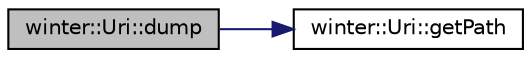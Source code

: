 digraph "winter::Uri::dump"
{
 // LATEX_PDF_SIZE
  edge [fontname="Helvetica",fontsize="10",labelfontname="Helvetica",labelfontsize="10"];
  node [fontname="Helvetica",fontsize="10",shape=record];
  rankdir="LR";
  Node1 [label="winter::Uri::dump",height=0.2,width=0.4,color="black", fillcolor="grey75", style="filled", fontcolor="black",tooltip="序列化到输出流"];
  Node1 -> Node2 [color="midnightblue",fontsize="10",style="solid",fontname="Helvetica"];
  Node2 [label="winter::Uri::getPath",height=0.2,width=0.4,color="black", fillcolor="white", style="filled",URL="$classwinter_1_1Uri.html#aa00bdae6258c3e973e008bc76911b9ed",tooltip="返回路径"];
}
